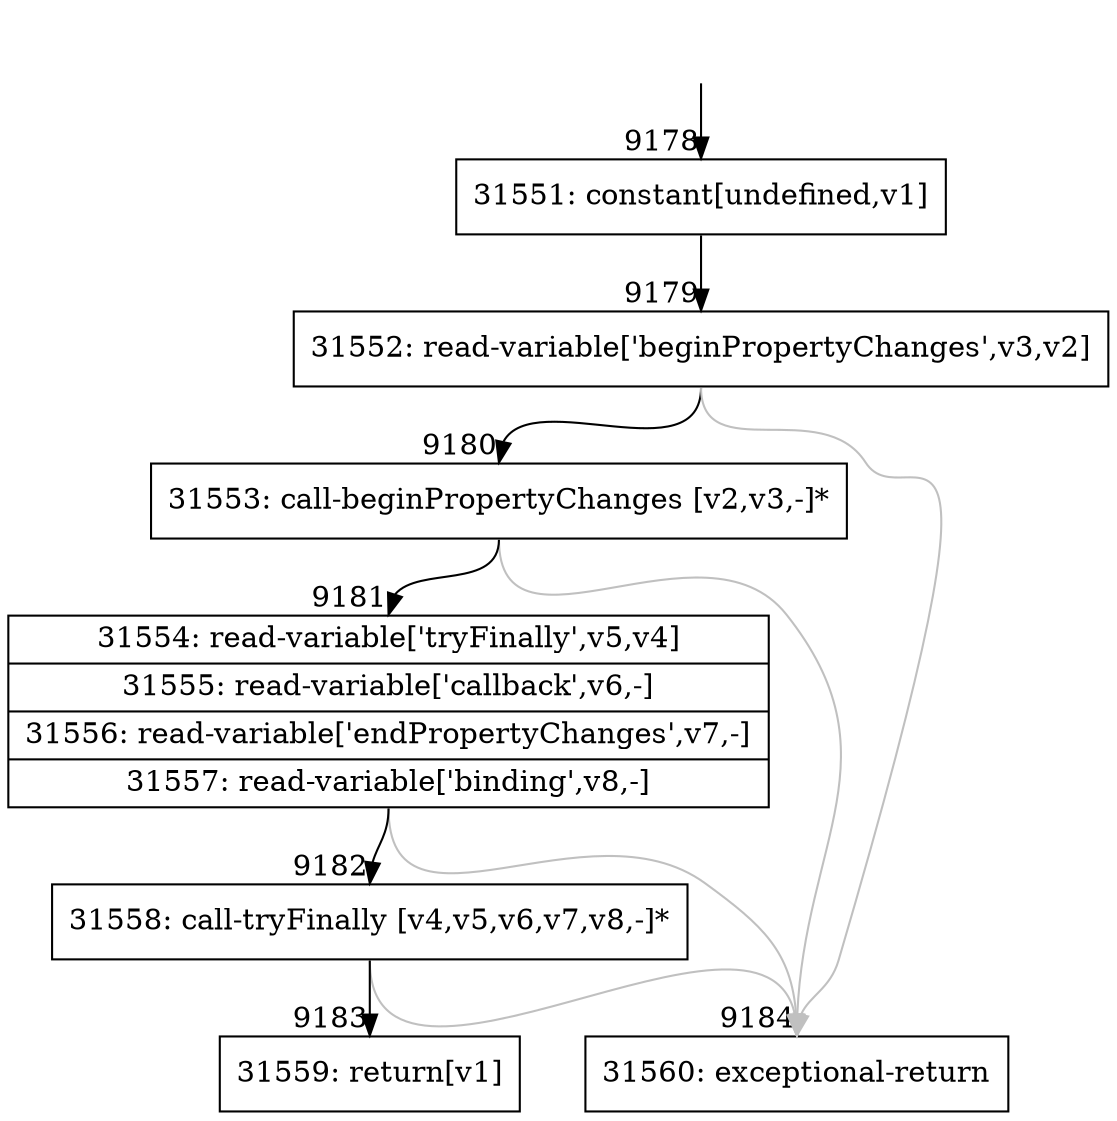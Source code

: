 digraph {
rankdir="TD"
BB_entry778[shape=none,label=""];
BB_entry778 -> BB9178 [tailport=s, headport=n, headlabel="    9178"]
BB9178 [shape=record label="{31551: constant[undefined,v1]}" ] 
BB9178 -> BB9179 [tailport=s, headport=n, headlabel="      9179"]
BB9179 [shape=record label="{31552: read-variable['beginPropertyChanges',v3,v2]}" ] 
BB9179 -> BB9180 [tailport=s, headport=n, headlabel="      9180"]
BB9179 -> BB9184 [tailport=s, headport=n, color=gray, headlabel="      9184"]
BB9180 [shape=record label="{31553: call-beginPropertyChanges [v2,v3,-]*}" ] 
BB9180 -> BB9181 [tailport=s, headport=n, headlabel="      9181"]
BB9180 -> BB9184 [tailport=s, headport=n, color=gray]
BB9181 [shape=record label="{31554: read-variable['tryFinally',v5,v4]|31555: read-variable['callback',v6,-]|31556: read-variable['endPropertyChanges',v7,-]|31557: read-variable['binding',v8,-]}" ] 
BB9181 -> BB9182 [tailport=s, headport=n, headlabel="      9182"]
BB9181 -> BB9184 [tailport=s, headport=n, color=gray]
BB9182 [shape=record label="{31558: call-tryFinally [v4,v5,v6,v7,v8,-]*}" ] 
BB9182 -> BB9183 [tailport=s, headport=n, headlabel="      9183"]
BB9182 -> BB9184 [tailport=s, headport=n, color=gray]
BB9183 [shape=record label="{31559: return[v1]}" ] 
BB9184 [shape=record label="{31560: exceptional-return}" ] 
//#$~ 16306
}

